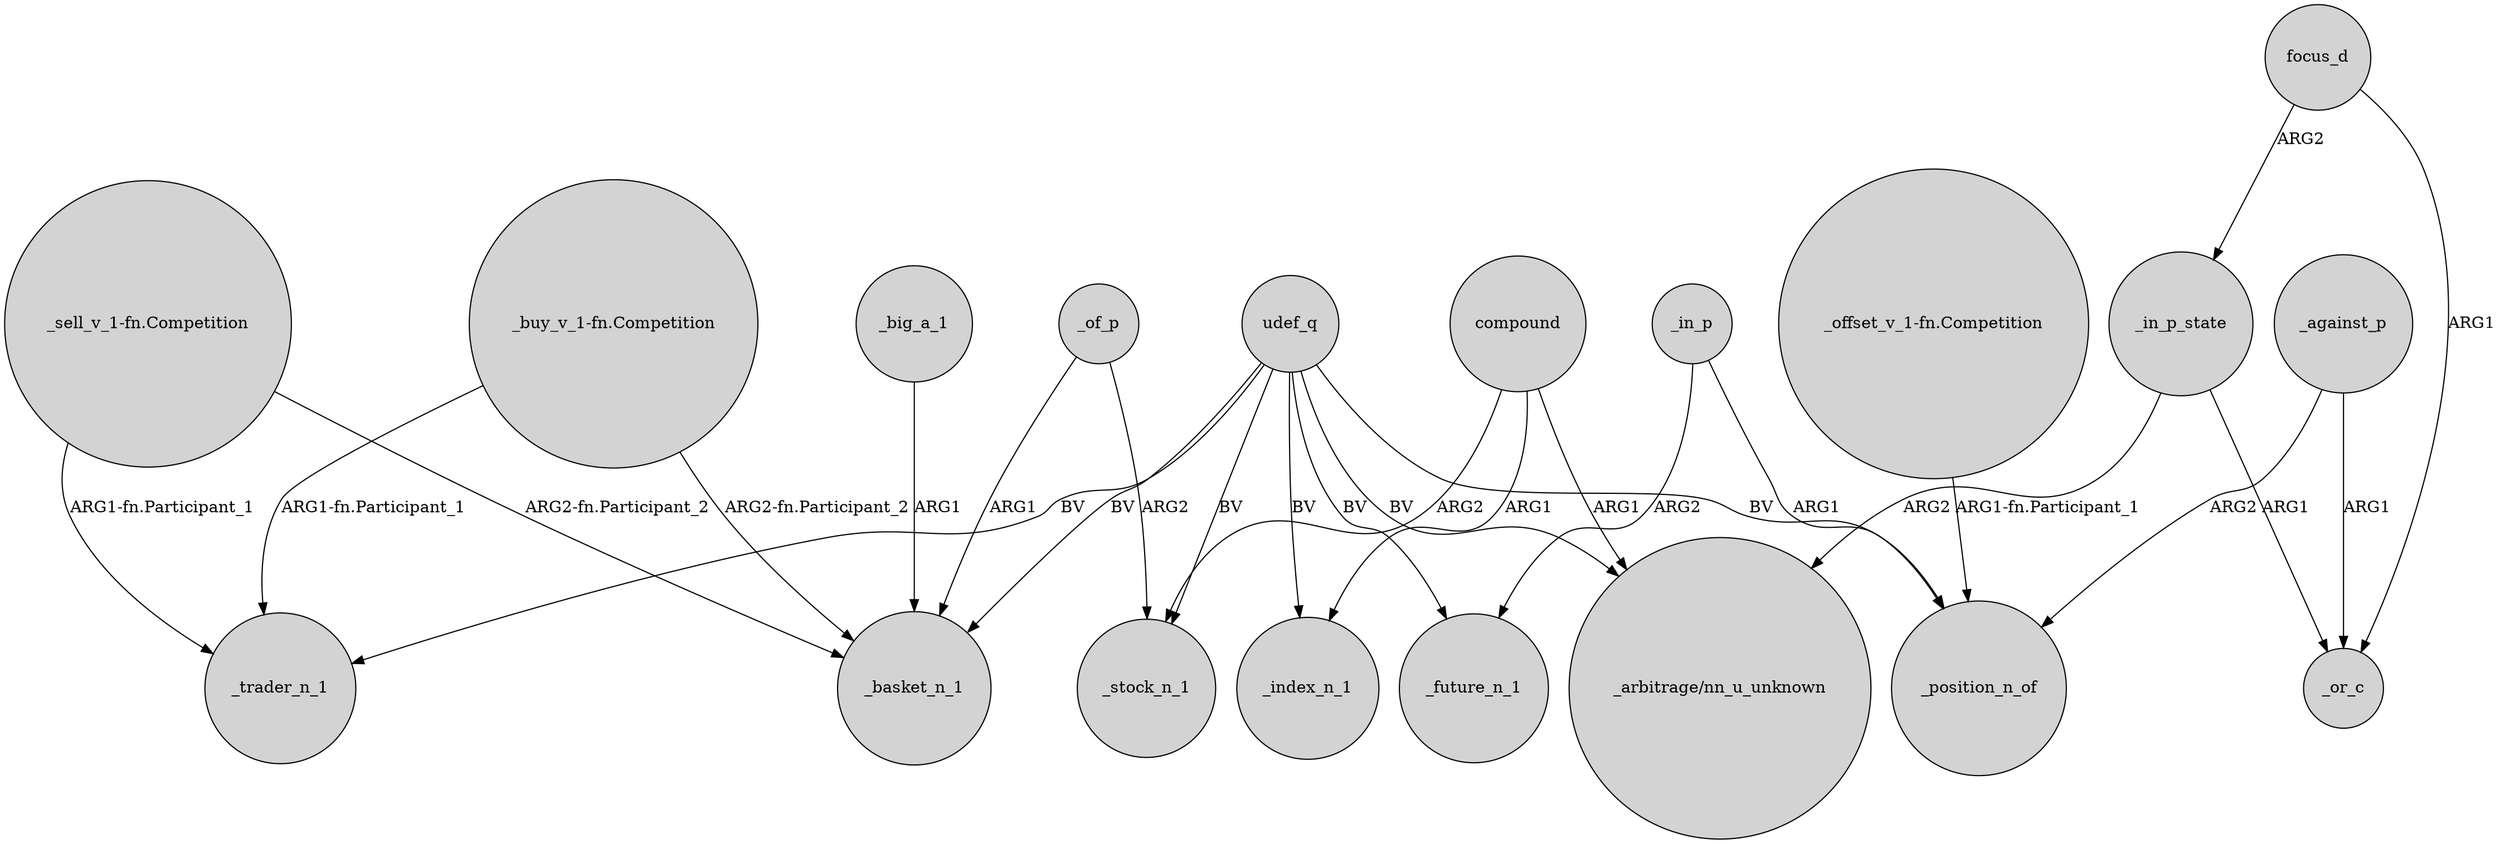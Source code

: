 digraph {
	node [shape=circle style=filled]
	"_offset_v_1-fn.Competition" -> _position_n_of [label="ARG1-fn.Participant_1"]
	"_sell_v_1-fn.Competition" -> _basket_n_1 [label="ARG2-fn.Participant_2"]
	focus_d -> _in_p_state [label=ARG2]
	udef_q -> _index_n_1 [label=BV]
	udef_q -> _future_n_1 [label=BV]
	"_sell_v_1-fn.Competition" -> _trader_n_1 [label="ARG1-fn.Participant_1"]
	focus_d -> _or_c [label=ARG1]
	udef_q -> _trader_n_1 [label=BV]
	udef_q -> _stock_n_1 [label=BV]
	_in_p_state -> _or_c [label=ARG1]
	_in_p -> _position_n_of [label=ARG1]
	compound -> _stock_n_1 [label=ARG2]
	udef_q -> "_arbitrage/nn_u_unknown" [label=BV]
	_of_p -> _basket_n_1 [label=ARG1]
	_in_p_state -> "_arbitrage/nn_u_unknown" [label=ARG2]
	_against_p -> _position_n_of [label=ARG2]
	compound -> "_arbitrage/nn_u_unknown" [label=ARG1]
	"_buy_v_1-fn.Competition" -> _trader_n_1 [label="ARG1-fn.Participant_1"]
	_against_p -> _or_c [label=ARG1]
	compound -> _index_n_1 [label=ARG1]
	_of_p -> _stock_n_1 [label=ARG2]
	_in_p -> _future_n_1 [label=ARG2]
	_big_a_1 -> _basket_n_1 [label=ARG1]
	"_buy_v_1-fn.Competition" -> _basket_n_1 [label="ARG2-fn.Participant_2"]
	udef_q -> _basket_n_1 [label=BV]
	udef_q -> _position_n_of [label=BV]
}
